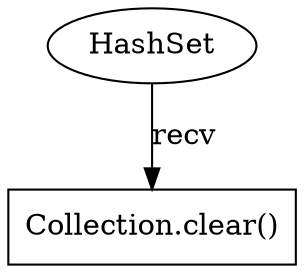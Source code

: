 digraph "9860" {
1 [label="Collection.clear()" shape=box]
2 [label="HashSet" shape=ellipse]
2 -> 1 [label="recv"];
}